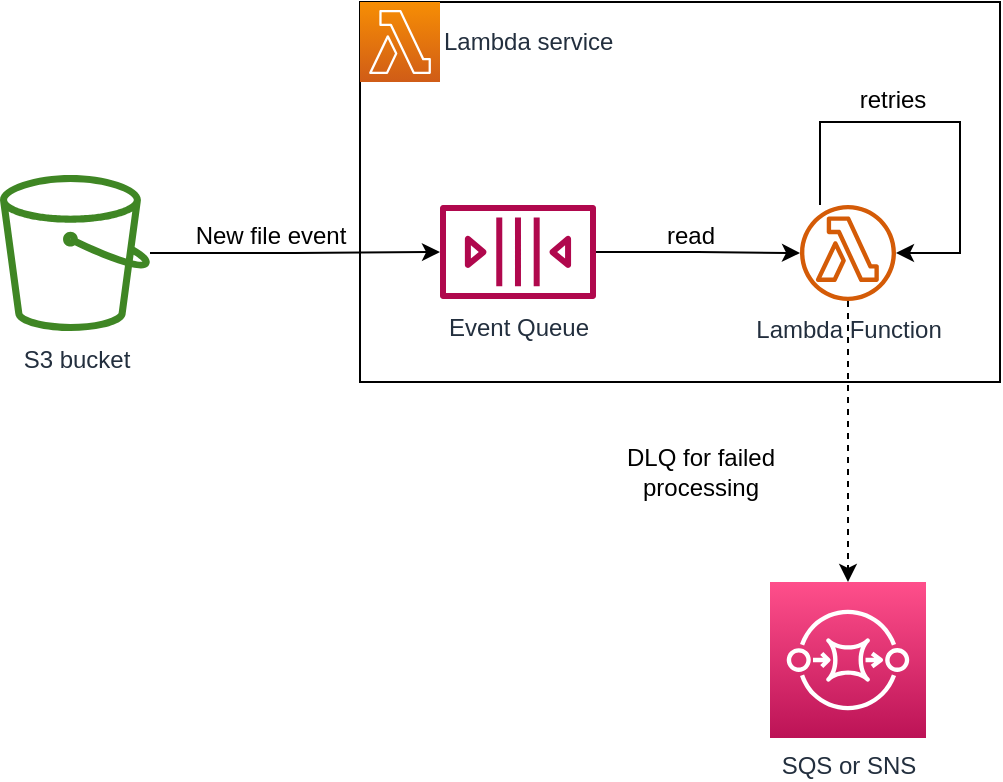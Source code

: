 <mxfile version="20.6.2" type="device"><diagram id="OcX_XrRhC-nulDj0vTWf" name="Page-1"><mxGraphModel dx="638" dy="691" grid="1" gridSize="10" guides="1" tooltips="1" connect="1" arrows="1" fold="1" page="1" pageScale="1" pageWidth="850" pageHeight="1100" math="0" shadow="0"><root><mxCell id="0"/><mxCell id="1" parent="0"/><mxCell id="_fXF1y0XahCKCp2tsY-O-7" value="" style="rounded=0;whiteSpace=wrap;html=1;" vertex="1" parent="1"><mxGeometry x="420" y="240" width="320" height="190" as="geometry"/></mxCell><mxCell id="_fXF1y0XahCKCp2tsY-O-18" style="edgeStyle=orthogonalEdgeStyle;rounded=0;orthogonalLoop=1;jettySize=auto;html=1;" edge="1" parent="1" source="_fXF1y0XahCKCp2tsY-O-1" target="_fXF1y0XahCKCp2tsY-O-6"><mxGeometry relative="1" as="geometry"/></mxCell><mxCell id="_fXF1y0XahCKCp2tsY-O-1" value="S3 bucket" style="sketch=0;outlineConnect=0;fontColor=#232F3E;gradientColor=none;fillColor=#3F8624;strokeColor=none;dashed=0;verticalLabelPosition=bottom;verticalAlign=top;align=center;html=1;fontSize=12;fontStyle=0;aspect=fixed;pointerEvents=1;shape=mxgraph.aws4.bucket;" vertex="1" parent="1"><mxGeometry x="240" y="326.5" width="75" height="78" as="geometry"/></mxCell><mxCell id="_fXF1y0XahCKCp2tsY-O-4" value="Lambda service" style="sketch=0;points=[[0,0,0],[0.25,0,0],[0.5,0,0],[0.75,0,0],[1,0,0],[0,1,0],[0.25,1,0],[0.5,1,0],[0.75,1,0],[1,1,0],[0,0.25,0],[0,0.5,0],[0,0.75,0],[1,0.25,0],[1,0.5,0],[1,0.75,0]];outlineConnect=0;fontColor=#232F3E;gradientColor=#F78E04;gradientDirection=north;fillColor=#D05C17;strokeColor=#ffffff;dashed=0;verticalLabelPosition=middle;verticalAlign=middle;align=left;html=1;fontSize=12;fontStyle=0;aspect=fixed;shape=mxgraph.aws4.resourceIcon;resIcon=mxgraph.aws4.lambda;labelPosition=right;" vertex="1" parent="1"><mxGeometry x="420" y="240" width="40" height="40" as="geometry"/></mxCell><mxCell id="_fXF1y0XahCKCp2tsY-O-13" style="edgeStyle=orthogonalEdgeStyle;rounded=0;orthogonalLoop=1;jettySize=auto;html=1;" edge="1" parent="1" source="_fXF1y0XahCKCp2tsY-O-6" target="_fXF1y0XahCKCp2tsY-O-8"><mxGeometry relative="1" as="geometry"/></mxCell><mxCell id="_fXF1y0XahCKCp2tsY-O-6" value="Event Queue" style="sketch=0;outlineConnect=0;fontColor=#232F3E;gradientColor=none;fillColor=#B0084D;strokeColor=none;dashed=0;verticalLabelPosition=bottom;verticalAlign=top;align=center;html=1;fontSize=12;fontStyle=0;aspect=fixed;pointerEvents=1;shape=mxgraph.aws4.queue;" vertex="1" parent="1"><mxGeometry x="460" y="341.5" width="78" height="47" as="geometry"/></mxCell><mxCell id="_fXF1y0XahCKCp2tsY-O-17" style="edgeStyle=orthogonalEdgeStyle;rounded=0;orthogonalLoop=1;jettySize=auto;html=1;dashed=1;" edge="1" parent="1" source="_fXF1y0XahCKCp2tsY-O-8" target="_fXF1y0XahCKCp2tsY-O-16"><mxGeometry relative="1" as="geometry"/></mxCell><mxCell id="_fXF1y0XahCKCp2tsY-O-8" value="Lambda Function" style="sketch=0;outlineConnect=0;fontColor=#232F3E;gradientColor=none;fillColor=#D45B07;strokeColor=none;dashed=0;verticalLabelPosition=bottom;verticalAlign=top;align=center;html=1;fontSize=12;fontStyle=0;aspect=fixed;pointerEvents=1;shape=mxgraph.aws4.lambda_function;" vertex="1" parent="1"><mxGeometry x="640" y="341.5" width="48" height="48" as="geometry"/></mxCell><mxCell id="_fXF1y0XahCKCp2tsY-O-10" style="edgeStyle=orthogonalEdgeStyle;rounded=0;orthogonalLoop=1;jettySize=auto;html=1;" edge="1" parent="1" source="_fXF1y0XahCKCp2tsY-O-8" target="_fXF1y0XahCKCp2tsY-O-8"><mxGeometry relative="1" as="geometry"><Array as="points"><mxPoint x="650" y="300"/><mxPoint x="720" y="320"/></Array></mxGeometry></mxCell><mxCell id="_fXF1y0XahCKCp2tsY-O-12" value="retries" style="text;html=1;align=center;verticalAlign=middle;resizable=0;points=[];autosize=1;strokeColor=none;fillColor=none;" vertex="1" parent="1"><mxGeometry x="656" y="274" width="60" height="30" as="geometry"/></mxCell><mxCell id="_fXF1y0XahCKCp2tsY-O-14" value="read" style="text;html=1;align=center;verticalAlign=middle;resizable=0;points=[];autosize=1;strokeColor=none;fillColor=none;" vertex="1" parent="1"><mxGeometry x="560" y="341.5" width="50" height="30" as="geometry"/></mxCell><mxCell id="_fXF1y0XahCKCp2tsY-O-16" value="SQS or SNS" style="sketch=0;points=[[0,0,0],[0.25,0,0],[0.5,0,0],[0.75,0,0],[1,0,0],[0,1,0],[0.25,1,0],[0.5,1,0],[0.75,1,0],[1,1,0],[0,0.25,0],[0,0.5,0],[0,0.75,0],[1,0.25,0],[1,0.5,0],[1,0.75,0]];outlineConnect=0;fontColor=#232F3E;gradientColor=#FF4F8B;gradientDirection=north;fillColor=#BC1356;strokeColor=#ffffff;dashed=0;verticalLabelPosition=bottom;verticalAlign=top;align=center;html=1;fontSize=12;fontStyle=0;aspect=fixed;shape=mxgraph.aws4.resourceIcon;resIcon=mxgraph.aws4.sqs;" vertex="1" parent="1"><mxGeometry x="625" y="530" width="78" height="78" as="geometry"/></mxCell><mxCell id="_fXF1y0XahCKCp2tsY-O-20" value="&lt;span style=&quot;&quot;&gt;DLQ for failed&lt;br&gt;processing&lt;/span&gt;" style="text;html=1;align=center;verticalAlign=middle;resizable=0;points=[];autosize=1;strokeColor=none;fillColor=none;" vertex="1" parent="1"><mxGeometry x="540" y="455" width="100" height="40" as="geometry"/></mxCell><mxCell id="_fXF1y0XahCKCp2tsY-O-21" value="New file event" style="text;html=1;align=center;verticalAlign=middle;resizable=0;points=[];autosize=1;strokeColor=none;fillColor=none;" vertex="1" parent="1"><mxGeometry x="325" y="341.5" width="100" height="30" as="geometry"/></mxCell></root></mxGraphModel></diagram></mxfile>